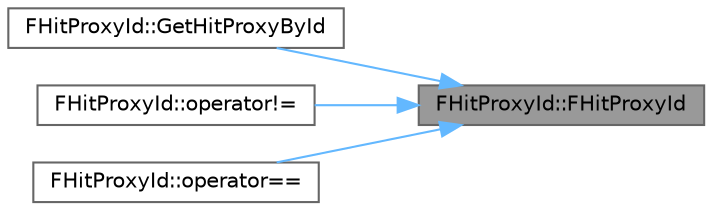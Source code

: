 digraph "FHitProxyId::FHitProxyId"
{
 // INTERACTIVE_SVG=YES
 // LATEX_PDF_SIZE
  bgcolor="transparent";
  edge [fontname=Helvetica,fontsize=10,labelfontname=Helvetica,labelfontsize=10];
  node [fontname=Helvetica,fontsize=10,shape=box,height=0.2,width=0.4];
  rankdir="RL";
  Node1 [id="Node000001",label="FHitProxyId::FHitProxyId",height=0.2,width=0.4,color="gray40", fillcolor="grey60", style="filled", fontcolor="black",tooltip="Default constructor."];
  Node1 -> Node2 [id="edge1_Node000001_Node000002",dir="back",color="steelblue1",style="solid",tooltip=" "];
  Node2 [id="Node000002",label="FHitProxyId::GetHitProxyById",height=0.2,width=0.4,color="grey40", fillcolor="white", style="filled",URL="$d0/d95/classFHitProxyId.html#afafb8bf01f0f6460c6188ec2ba93decd",tooltip="Maps a hit proxy ID to its hit proxy."];
  Node1 -> Node3 [id="edge2_Node000001_Node000003",dir="back",color="steelblue1",style="solid",tooltip=" "];
  Node3 [id="Node000003",label="FHitProxyId::operator!=",height=0.2,width=0.4,color="grey40", fillcolor="white", style="filled",URL="$d0/d95/classFHitProxyId.html#a632145b1c0581be7096aef1822abe63b",tooltip=" "];
  Node1 -> Node4 [id="edge3_Node000001_Node000004",dir="back",color="steelblue1",style="solid",tooltip=" "];
  Node4 [id="Node000004",label="FHitProxyId::operator==",height=0.2,width=0.4,color="grey40", fillcolor="white", style="filled",URL="$d0/d95/classFHitProxyId.html#aee522414444c50001c6c684ece0d60ce",tooltip=" "];
}
